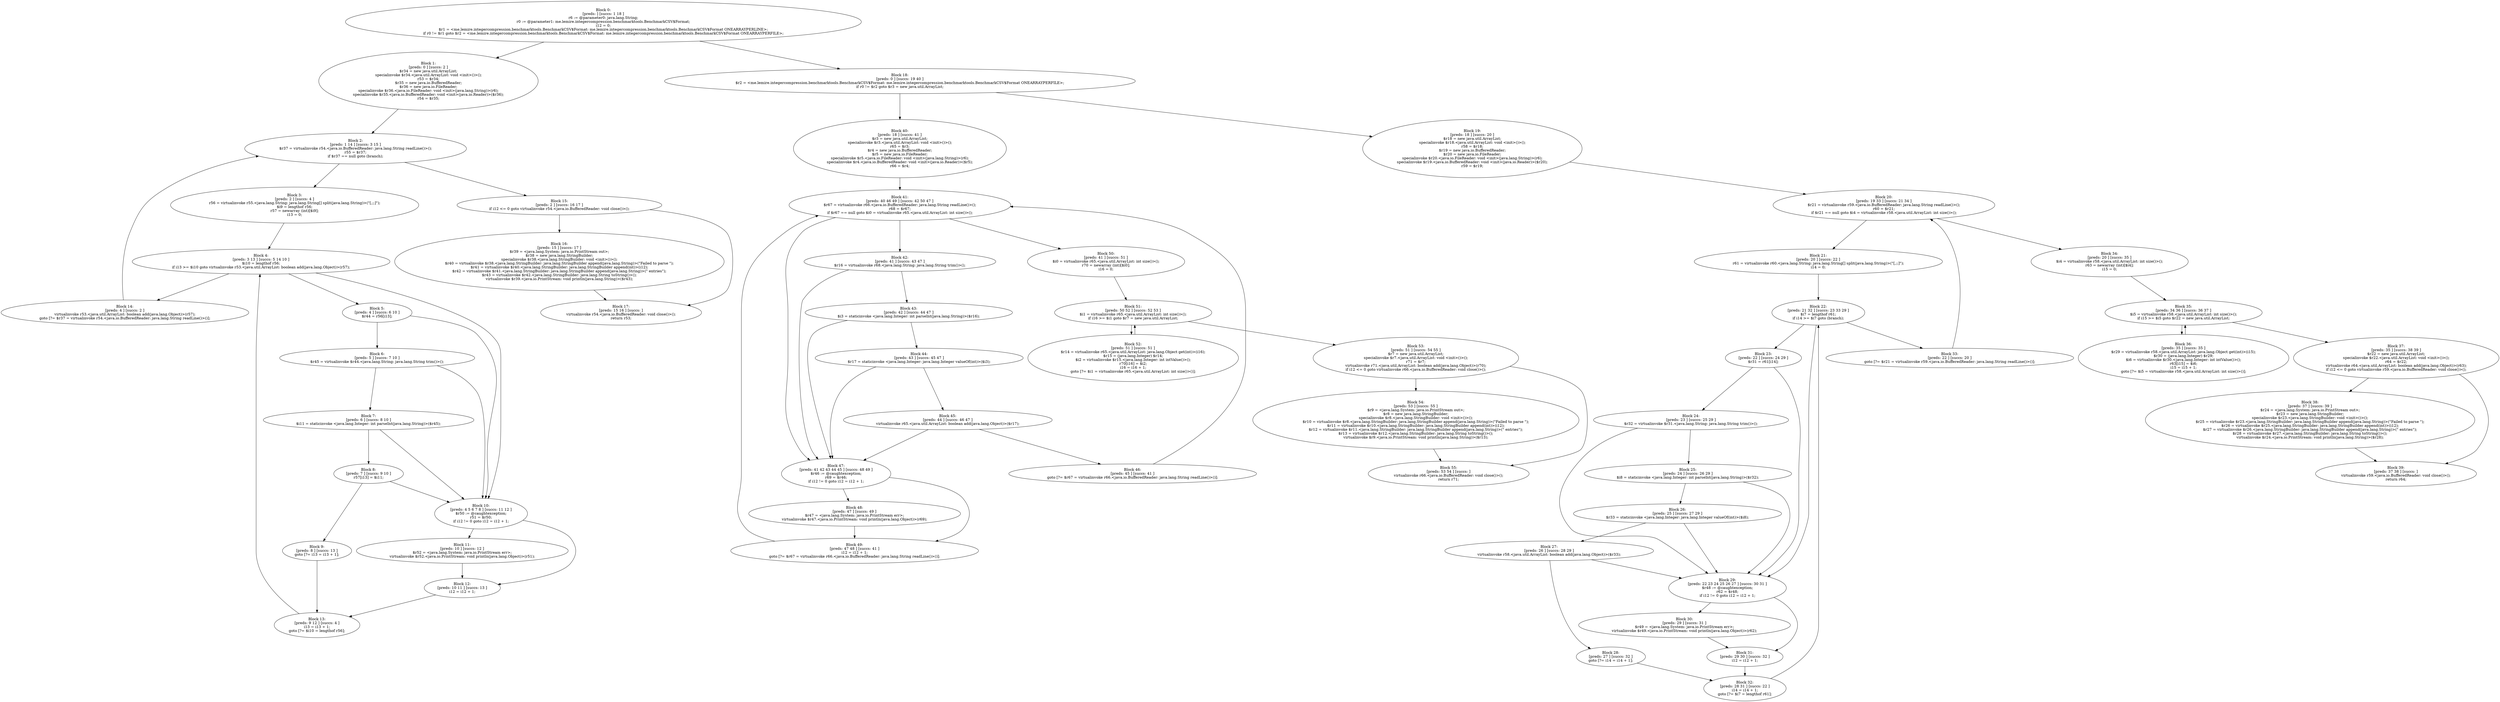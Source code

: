 digraph "unitGraph" {
    "Block 0:
[preds: ] [succs: 1 18 ]
r6 := @parameter0: java.lang.String;
r0 := @parameter1: me.lemire.integercompression.benchmarktools.BenchmarkCSV$Format;
i12 = 0;
$r1 = <me.lemire.integercompression.benchmarktools.BenchmarkCSV$Format: me.lemire.integercompression.benchmarktools.BenchmarkCSV$Format ONEARRAYPERLINE>;
if r0 != $r1 goto $r2 = <me.lemire.integercompression.benchmarktools.BenchmarkCSV$Format: me.lemire.integercompression.benchmarktools.BenchmarkCSV$Format ONEARRAYPERFILE>;
"
    "Block 1:
[preds: 0 ] [succs: 2 ]
$r34 = new java.util.ArrayList;
specialinvoke $r34.<java.util.ArrayList: void <init>()>();
r53 = $r34;
$r35 = new java.io.BufferedReader;
$r36 = new java.io.FileReader;
specialinvoke $r36.<java.io.FileReader: void <init>(java.lang.String)>(r6);
specialinvoke $r35.<java.io.BufferedReader: void <init>(java.io.Reader)>($r36);
r54 = $r35;
"
    "Block 2:
[preds: 1 14 ] [succs: 3 15 ]
$r37 = virtualinvoke r54.<java.io.BufferedReader: java.lang.String readLine()>();
r55 = $r37;
if $r37 == null goto (branch);
"
    "Block 3:
[preds: 2 ] [succs: 4 ]
r56 = virtualinvoke r55.<java.lang.String: java.lang.String[] split(java.lang.String)>(\"[,;;]\");
$i9 = lengthof r56;
r57 = newarray (int)[$i9];
i13 = 0;
"
    "Block 4:
[preds: 3 13 ] [succs: 5 14 10 ]
$i10 = lengthof r56;
if i13 >= $i10 goto virtualinvoke r53.<java.util.ArrayList: boolean add(java.lang.Object)>(r57);
"
    "Block 5:
[preds: 4 ] [succs: 6 10 ]
$r44 = r56[i13];
"
    "Block 6:
[preds: 5 ] [succs: 7 10 ]
$r45 = virtualinvoke $r44.<java.lang.String: java.lang.String trim()>();
"
    "Block 7:
[preds: 6 ] [succs: 8 10 ]
$i11 = staticinvoke <java.lang.Integer: int parseInt(java.lang.String)>($r45);
"
    "Block 8:
[preds: 7 ] [succs: 9 10 ]
r57[i13] = $i11;
"
    "Block 9:
[preds: 8 ] [succs: 13 ]
goto [?= i13 = i13 + 1];
"
    "Block 10:
[preds: 4 5 6 7 8 ] [succs: 11 12 ]
$r50 := @caughtexception;
r51 = $r50;
if i12 != 0 goto i12 = i12 + 1;
"
    "Block 11:
[preds: 10 ] [succs: 12 ]
$r52 = <java.lang.System: java.io.PrintStream err>;
virtualinvoke $r52.<java.io.PrintStream: void println(java.lang.Object)>(r51);
"
    "Block 12:
[preds: 10 11 ] [succs: 13 ]
i12 = i12 + 1;
"
    "Block 13:
[preds: 9 12 ] [succs: 4 ]
i13 = i13 + 1;
goto [?= $i10 = lengthof r56];
"
    "Block 14:
[preds: 4 ] [succs: 2 ]
virtualinvoke r53.<java.util.ArrayList: boolean add(java.lang.Object)>(r57);
goto [?= $r37 = virtualinvoke r54.<java.io.BufferedReader: java.lang.String readLine()>()];
"
    "Block 15:
[preds: 2 ] [succs: 16 17 ]
if i12 <= 0 goto virtualinvoke r54.<java.io.BufferedReader: void close()>();
"
    "Block 16:
[preds: 15 ] [succs: 17 ]
$r39 = <java.lang.System: java.io.PrintStream out>;
$r38 = new java.lang.StringBuilder;
specialinvoke $r38.<java.lang.StringBuilder: void <init>()>();
$r40 = virtualinvoke $r38.<java.lang.StringBuilder: java.lang.StringBuilder append(java.lang.String)>(\"Failed to parse \");
$r41 = virtualinvoke $r40.<java.lang.StringBuilder: java.lang.StringBuilder append(int)>(i12);
$r42 = virtualinvoke $r41.<java.lang.StringBuilder: java.lang.StringBuilder append(java.lang.String)>(\" entries\");
$r43 = virtualinvoke $r42.<java.lang.StringBuilder: java.lang.String toString()>();
virtualinvoke $r39.<java.io.PrintStream: void println(java.lang.String)>($r43);
"
    "Block 17:
[preds: 15 16 ] [succs: ]
virtualinvoke r54.<java.io.BufferedReader: void close()>();
return r53;
"
    "Block 18:
[preds: 0 ] [succs: 19 40 ]
$r2 = <me.lemire.integercompression.benchmarktools.BenchmarkCSV$Format: me.lemire.integercompression.benchmarktools.BenchmarkCSV$Format ONEARRAYPERFILE>;
if r0 != $r2 goto $r3 = new java.util.ArrayList;
"
    "Block 19:
[preds: 18 ] [succs: 20 ]
$r18 = new java.util.ArrayList;
specialinvoke $r18.<java.util.ArrayList: void <init>()>();
r58 = $r18;
$r19 = new java.io.BufferedReader;
$r20 = new java.io.FileReader;
specialinvoke $r20.<java.io.FileReader: void <init>(java.lang.String)>(r6);
specialinvoke $r19.<java.io.BufferedReader: void <init>(java.io.Reader)>($r20);
r59 = $r19;
"
    "Block 20:
[preds: 19 33 ] [succs: 21 34 ]
$r21 = virtualinvoke r59.<java.io.BufferedReader: java.lang.String readLine()>();
r60 = $r21;
if $r21 == null goto $i4 = virtualinvoke r58.<java.util.ArrayList: int size()>();
"
    "Block 21:
[preds: 20 ] [succs: 22 ]
r61 = virtualinvoke r60.<java.lang.String: java.lang.String[] split(java.lang.String)>(\"[,;;]\");
i14 = 0;
"
    "Block 22:
[preds: 21 32 ] [succs: 23 33 29 ]
$i7 = lengthof r61;
if i14 >= $i7 goto (branch);
"
    "Block 23:
[preds: 22 ] [succs: 24 29 ]
$r31 = r61[i14];
"
    "Block 24:
[preds: 23 ] [succs: 25 29 ]
$r32 = virtualinvoke $r31.<java.lang.String: java.lang.String trim()>();
"
    "Block 25:
[preds: 24 ] [succs: 26 29 ]
$i8 = staticinvoke <java.lang.Integer: int parseInt(java.lang.String)>($r32);
"
    "Block 26:
[preds: 25 ] [succs: 27 29 ]
$r33 = staticinvoke <java.lang.Integer: java.lang.Integer valueOf(int)>($i8);
"
    "Block 27:
[preds: 26 ] [succs: 28 29 ]
virtualinvoke r58.<java.util.ArrayList: boolean add(java.lang.Object)>($r33);
"
    "Block 28:
[preds: 27 ] [succs: 32 ]
goto [?= i14 = i14 + 1];
"
    "Block 29:
[preds: 22 23 24 25 26 27 ] [succs: 30 31 ]
$r48 := @caughtexception;
r62 = $r48;
if i12 != 0 goto i12 = i12 + 1;
"
    "Block 30:
[preds: 29 ] [succs: 31 ]
$r49 = <java.lang.System: java.io.PrintStream err>;
virtualinvoke $r49.<java.io.PrintStream: void println(java.lang.Object)>(r62);
"
    "Block 31:
[preds: 29 30 ] [succs: 32 ]
i12 = i12 + 1;
"
    "Block 32:
[preds: 28 31 ] [succs: 22 ]
i14 = i14 + 1;
goto [?= $i7 = lengthof r61];
"
    "Block 33:
[preds: 22 ] [succs: 20 ]
goto [?= $r21 = virtualinvoke r59.<java.io.BufferedReader: java.lang.String readLine()>()];
"
    "Block 34:
[preds: 20 ] [succs: 35 ]
$i4 = virtualinvoke r58.<java.util.ArrayList: int size()>();
r63 = newarray (int)[$i4];
i15 = 0;
"
    "Block 35:
[preds: 34 36 ] [succs: 36 37 ]
$i5 = virtualinvoke r58.<java.util.ArrayList: int size()>();
if i15 >= $i5 goto $r22 = new java.util.ArrayList;
"
    "Block 36:
[preds: 35 ] [succs: 35 ]
$r29 = virtualinvoke r58.<java.util.ArrayList: java.lang.Object get(int)>(i15);
$r30 = (java.lang.Integer) $r29;
$i6 = virtualinvoke $r30.<java.lang.Integer: int intValue()>();
r63[i15] = $i6;
i15 = i15 + 1;
goto [?= $i5 = virtualinvoke r58.<java.util.ArrayList: int size()>()];
"
    "Block 37:
[preds: 35 ] [succs: 38 39 ]
$r22 = new java.util.ArrayList;
specialinvoke $r22.<java.util.ArrayList: void <init>()>();
r64 = $r22;
virtualinvoke r64.<java.util.ArrayList: boolean add(java.lang.Object)>(r63);
if i12 <= 0 goto virtualinvoke r59.<java.io.BufferedReader: void close()>();
"
    "Block 38:
[preds: 37 ] [succs: 39 ]
$r24 = <java.lang.System: java.io.PrintStream out>;
$r23 = new java.lang.StringBuilder;
specialinvoke $r23.<java.lang.StringBuilder: void <init>()>();
$r25 = virtualinvoke $r23.<java.lang.StringBuilder: java.lang.StringBuilder append(java.lang.String)>(\"Failed to parse \");
$r26 = virtualinvoke $r25.<java.lang.StringBuilder: java.lang.StringBuilder append(int)>(i12);
$r27 = virtualinvoke $r26.<java.lang.StringBuilder: java.lang.StringBuilder append(java.lang.String)>(\" entries\");
$r28 = virtualinvoke $r27.<java.lang.StringBuilder: java.lang.String toString()>();
virtualinvoke $r24.<java.io.PrintStream: void println(java.lang.String)>($r28);
"
    "Block 39:
[preds: 37 38 ] [succs: ]
virtualinvoke r59.<java.io.BufferedReader: void close()>();
return r64;
"
    "Block 40:
[preds: 18 ] [succs: 41 ]
$r3 = new java.util.ArrayList;
specialinvoke $r3.<java.util.ArrayList: void <init>()>();
r65 = $r3;
$r4 = new java.io.BufferedReader;
$r5 = new java.io.FileReader;
specialinvoke $r5.<java.io.FileReader: void <init>(java.lang.String)>(r6);
specialinvoke $r4.<java.io.BufferedReader: void <init>(java.io.Reader)>($r5);
r66 = $r4;
"
    "Block 41:
[preds: 40 46 49 ] [succs: 42 50 47 ]
$r67 = virtualinvoke r66.<java.io.BufferedReader: java.lang.String readLine()>();
r68 = $r67;
if $r67 == null goto $i0 = virtualinvoke r65.<java.util.ArrayList: int size()>();
"
    "Block 42:
[preds: 41 ] [succs: 43 47 ]
$r16 = virtualinvoke r68.<java.lang.String: java.lang.String trim()>();
"
    "Block 43:
[preds: 42 ] [succs: 44 47 ]
$i3 = staticinvoke <java.lang.Integer: int parseInt(java.lang.String)>($r16);
"
    "Block 44:
[preds: 43 ] [succs: 45 47 ]
$r17 = staticinvoke <java.lang.Integer: java.lang.Integer valueOf(int)>($i3);
"
    "Block 45:
[preds: 44 ] [succs: 46 47 ]
virtualinvoke r65.<java.util.ArrayList: boolean add(java.lang.Object)>($r17);
"
    "Block 46:
[preds: 45 ] [succs: 41 ]
goto [?= $r67 = virtualinvoke r66.<java.io.BufferedReader: java.lang.String readLine()>()];
"
    "Block 47:
[preds: 41 42 43 44 45 ] [succs: 48 49 ]
$r46 := @caughtexception;
r69 = $r46;
if i12 != 0 goto i12 = i12 + 1;
"
    "Block 48:
[preds: 47 ] [succs: 49 ]
$r47 = <java.lang.System: java.io.PrintStream err>;
virtualinvoke $r47.<java.io.PrintStream: void println(java.lang.Object)>(r69);
"
    "Block 49:
[preds: 47 48 ] [succs: 41 ]
i12 = i12 + 1;
goto [?= $r67 = virtualinvoke r66.<java.io.BufferedReader: java.lang.String readLine()>()];
"
    "Block 50:
[preds: 41 ] [succs: 51 ]
$i0 = virtualinvoke r65.<java.util.ArrayList: int size()>();
r70 = newarray (int)[$i0];
i16 = 0;
"
    "Block 51:
[preds: 50 52 ] [succs: 52 53 ]
$i1 = virtualinvoke r65.<java.util.ArrayList: int size()>();
if i16 >= $i1 goto $r7 = new java.util.ArrayList;
"
    "Block 52:
[preds: 51 ] [succs: 51 ]
$r14 = virtualinvoke r65.<java.util.ArrayList: java.lang.Object get(int)>(i16);
$r15 = (java.lang.Integer) $r14;
$i2 = virtualinvoke $r15.<java.lang.Integer: int intValue()>();
r70[i16] = $i2;
i16 = i16 + 1;
goto [?= $i1 = virtualinvoke r65.<java.util.ArrayList: int size()>()];
"
    "Block 53:
[preds: 51 ] [succs: 54 55 ]
$r7 = new java.util.ArrayList;
specialinvoke $r7.<java.util.ArrayList: void <init>()>();
r71 = $r7;
virtualinvoke r71.<java.util.ArrayList: boolean add(java.lang.Object)>(r70);
if i12 <= 0 goto virtualinvoke r66.<java.io.BufferedReader: void close()>();
"
    "Block 54:
[preds: 53 ] [succs: 55 ]
$r9 = <java.lang.System: java.io.PrintStream out>;
$r8 = new java.lang.StringBuilder;
specialinvoke $r8.<java.lang.StringBuilder: void <init>()>();
$r10 = virtualinvoke $r8.<java.lang.StringBuilder: java.lang.StringBuilder append(java.lang.String)>(\"Failed to parse \");
$r11 = virtualinvoke $r10.<java.lang.StringBuilder: java.lang.StringBuilder append(int)>(i12);
$r12 = virtualinvoke $r11.<java.lang.StringBuilder: java.lang.StringBuilder append(java.lang.String)>(\" entries\");
$r13 = virtualinvoke $r12.<java.lang.StringBuilder: java.lang.String toString()>();
virtualinvoke $r9.<java.io.PrintStream: void println(java.lang.String)>($r13);
"
    "Block 55:
[preds: 53 54 ] [succs: ]
virtualinvoke r66.<java.io.BufferedReader: void close()>();
return r71;
"
    "Block 0:
[preds: ] [succs: 1 18 ]
r6 := @parameter0: java.lang.String;
r0 := @parameter1: me.lemire.integercompression.benchmarktools.BenchmarkCSV$Format;
i12 = 0;
$r1 = <me.lemire.integercompression.benchmarktools.BenchmarkCSV$Format: me.lemire.integercompression.benchmarktools.BenchmarkCSV$Format ONEARRAYPERLINE>;
if r0 != $r1 goto $r2 = <me.lemire.integercompression.benchmarktools.BenchmarkCSV$Format: me.lemire.integercompression.benchmarktools.BenchmarkCSV$Format ONEARRAYPERFILE>;
"->"Block 1:
[preds: 0 ] [succs: 2 ]
$r34 = new java.util.ArrayList;
specialinvoke $r34.<java.util.ArrayList: void <init>()>();
r53 = $r34;
$r35 = new java.io.BufferedReader;
$r36 = new java.io.FileReader;
specialinvoke $r36.<java.io.FileReader: void <init>(java.lang.String)>(r6);
specialinvoke $r35.<java.io.BufferedReader: void <init>(java.io.Reader)>($r36);
r54 = $r35;
";
    "Block 0:
[preds: ] [succs: 1 18 ]
r6 := @parameter0: java.lang.String;
r0 := @parameter1: me.lemire.integercompression.benchmarktools.BenchmarkCSV$Format;
i12 = 0;
$r1 = <me.lemire.integercompression.benchmarktools.BenchmarkCSV$Format: me.lemire.integercompression.benchmarktools.BenchmarkCSV$Format ONEARRAYPERLINE>;
if r0 != $r1 goto $r2 = <me.lemire.integercompression.benchmarktools.BenchmarkCSV$Format: me.lemire.integercompression.benchmarktools.BenchmarkCSV$Format ONEARRAYPERFILE>;
"->"Block 18:
[preds: 0 ] [succs: 19 40 ]
$r2 = <me.lemire.integercompression.benchmarktools.BenchmarkCSV$Format: me.lemire.integercompression.benchmarktools.BenchmarkCSV$Format ONEARRAYPERFILE>;
if r0 != $r2 goto $r3 = new java.util.ArrayList;
";
    "Block 1:
[preds: 0 ] [succs: 2 ]
$r34 = new java.util.ArrayList;
specialinvoke $r34.<java.util.ArrayList: void <init>()>();
r53 = $r34;
$r35 = new java.io.BufferedReader;
$r36 = new java.io.FileReader;
specialinvoke $r36.<java.io.FileReader: void <init>(java.lang.String)>(r6);
specialinvoke $r35.<java.io.BufferedReader: void <init>(java.io.Reader)>($r36);
r54 = $r35;
"->"Block 2:
[preds: 1 14 ] [succs: 3 15 ]
$r37 = virtualinvoke r54.<java.io.BufferedReader: java.lang.String readLine()>();
r55 = $r37;
if $r37 == null goto (branch);
";
    "Block 2:
[preds: 1 14 ] [succs: 3 15 ]
$r37 = virtualinvoke r54.<java.io.BufferedReader: java.lang.String readLine()>();
r55 = $r37;
if $r37 == null goto (branch);
"->"Block 3:
[preds: 2 ] [succs: 4 ]
r56 = virtualinvoke r55.<java.lang.String: java.lang.String[] split(java.lang.String)>(\"[,;;]\");
$i9 = lengthof r56;
r57 = newarray (int)[$i9];
i13 = 0;
";
    "Block 2:
[preds: 1 14 ] [succs: 3 15 ]
$r37 = virtualinvoke r54.<java.io.BufferedReader: java.lang.String readLine()>();
r55 = $r37;
if $r37 == null goto (branch);
"->"Block 15:
[preds: 2 ] [succs: 16 17 ]
if i12 <= 0 goto virtualinvoke r54.<java.io.BufferedReader: void close()>();
";
    "Block 3:
[preds: 2 ] [succs: 4 ]
r56 = virtualinvoke r55.<java.lang.String: java.lang.String[] split(java.lang.String)>(\"[,;;]\");
$i9 = lengthof r56;
r57 = newarray (int)[$i9];
i13 = 0;
"->"Block 4:
[preds: 3 13 ] [succs: 5 14 10 ]
$i10 = lengthof r56;
if i13 >= $i10 goto virtualinvoke r53.<java.util.ArrayList: boolean add(java.lang.Object)>(r57);
";
    "Block 4:
[preds: 3 13 ] [succs: 5 14 10 ]
$i10 = lengthof r56;
if i13 >= $i10 goto virtualinvoke r53.<java.util.ArrayList: boolean add(java.lang.Object)>(r57);
"->"Block 5:
[preds: 4 ] [succs: 6 10 ]
$r44 = r56[i13];
";
    "Block 4:
[preds: 3 13 ] [succs: 5 14 10 ]
$i10 = lengthof r56;
if i13 >= $i10 goto virtualinvoke r53.<java.util.ArrayList: boolean add(java.lang.Object)>(r57);
"->"Block 14:
[preds: 4 ] [succs: 2 ]
virtualinvoke r53.<java.util.ArrayList: boolean add(java.lang.Object)>(r57);
goto [?= $r37 = virtualinvoke r54.<java.io.BufferedReader: java.lang.String readLine()>()];
";
    "Block 4:
[preds: 3 13 ] [succs: 5 14 10 ]
$i10 = lengthof r56;
if i13 >= $i10 goto virtualinvoke r53.<java.util.ArrayList: boolean add(java.lang.Object)>(r57);
"->"Block 10:
[preds: 4 5 6 7 8 ] [succs: 11 12 ]
$r50 := @caughtexception;
r51 = $r50;
if i12 != 0 goto i12 = i12 + 1;
";
    "Block 5:
[preds: 4 ] [succs: 6 10 ]
$r44 = r56[i13];
"->"Block 6:
[preds: 5 ] [succs: 7 10 ]
$r45 = virtualinvoke $r44.<java.lang.String: java.lang.String trim()>();
";
    "Block 5:
[preds: 4 ] [succs: 6 10 ]
$r44 = r56[i13];
"->"Block 10:
[preds: 4 5 6 7 8 ] [succs: 11 12 ]
$r50 := @caughtexception;
r51 = $r50;
if i12 != 0 goto i12 = i12 + 1;
";
    "Block 6:
[preds: 5 ] [succs: 7 10 ]
$r45 = virtualinvoke $r44.<java.lang.String: java.lang.String trim()>();
"->"Block 7:
[preds: 6 ] [succs: 8 10 ]
$i11 = staticinvoke <java.lang.Integer: int parseInt(java.lang.String)>($r45);
";
    "Block 6:
[preds: 5 ] [succs: 7 10 ]
$r45 = virtualinvoke $r44.<java.lang.String: java.lang.String trim()>();
"->"Block 10:
[preds: 4 5 6 7 8 ] [succs: 11 12 ]
$r50 := @caughtexception;
r51 = $r50;
if i12 != 0 goto i12 = i12 + 1;
";
    "Block 7:
[preds: 6 ] [succs: 8 10 ]
$i11 = staticinvoke <java.lang.Integer: int parseInt(java.lang.String)>($r45);
"->"Block 8:
[preds: 7 ] [succs: 9 10 ]
r57[i13] = $i11;
";
    "Block 7:
[preds: 6 ] [succs: 8 10 ]
$i11 = staticinvoke <java.lang.Integer: int parseInt(java.lang.String)>($r45);
"->"Block 10:
[preds: 4 5 6 7 8 ] [succs: 11 12 ]
$r50 := @caughtexception;
r51 = $r50;
if i12 != 0 goto i12 = i12 + 1;
";
    "Block 8:
[preds: 7 ] [succs: 9 10 ]
r57[i13] = $i11;
"->"Block 9:
[preds: 8 ] [succs: 13 ]
goto [?= i13 = i13 + 1];
";
    "Block 8:
[preds: 7 ] [succs: 9 10 ]
r57[i13] = $i11;
"->"Block 10:
[preds: 4 5 6 7 8 ] [succs: 11 12 ]
$r50 := @caughtexception;
r51 = $r50;
if i12 != 0 goto i12 = i12 + 1;
";
    "Block 9:
[preds: 8 ] [succs: 13 ]
goto [?= i13 = i13 + 1];
"->"Block 13:
[preds: 9 12 ] [succs: 4 ]
i13 = i13 + 1;
goto [?= $i10 = lengthof r56];
";
    "Block 10:
[preds: 4 5 6 7 8 ] [succs: 11 12 ]
$r50 := @caughtexception;
r51 = $r50;
if i12 != 0 goto i12 = i12 + 1;
"->"Block 11:
[preds: 10 ] [succs: 12 ]
$r52 = <java.lang.System: java.io.PrintStream err>;
virtualinvoke $r52.<java.io.PrintStream: void println(java.lang.Object)>(r51);
";
    "Block 10:
[preds: 4 5 6 7 8 ] [succs: 11 12 ]
$r50 := @caughtexception;
r51 = $r50;
if i12 != 0 goto i12 = i12 + 1;
"->"Block 12:
[preds: 10 11 ] [succs: 13 ]
i12 = i12 + 1;
";
    "Block 11:
[preds: 10 ] [succs: 12 ]
$r52 = <java.lang.System: java.io.PrintStream err>;
virtualinvoke $r52.<java.io.PrintStream: void println(java.lang.Object)>(r51);
"->"Block 12:
[preds: 10 11 ] [succs: 13 ]
i12 = i12 + 1;
";
    "Block 12:
[preds: 10 11 ] [succs: 13 ]
i12 = i12 + 1;
"->"Block 13:
[preds: 9 12 ] [succs: 4 ]
i13 = i13 + 1;
goto [?= $i10 = lengthof r56];
";
    "Block 13:
[preds: 9 12 ] [succs: 4 ]
i13 = i13 + 1;
goto [?= $i10 = lengthof r56];
"->"Block 4:
[preds: 3 13 ] [succs: 5 14 10 ]
$i10 = lengthof r56;
if i13 >= $i10 goto virtualinvoke r53.<java.util.ArrayList: boolean add(java.lang.Object)>(r57);
";
    "Block 14:
[preds: 4 ] [succs: 2 ]
virtualinvoke r53.<java.util.ArrayList: boolean add(java.lang.Object)>(r57);
goto [?= $r37 = virtualinvoke r54.<java.io.BufferedReader: java.lang.String readLine()>()];
"->"Block 2:
[preds: 1 14 ] [succs: 3 15 ]
$r37 = virtualinvoke r54.<java.io.BufferedReader: java.lang.String readLine()>();
r55 = $r37;
if $r37 == null goto (branch);
";
    "Block 15:
[preds: 2 ] [succs: 16 17 ]
if i12 <= 0 goto virtualinvoke r54.<java.io.BufferedReader: void close()>();
"->"Block 16:
[preds: 15 ] [succs: 17 ]
$r39 = <java.lang.System: java.io.PrintStream out>;
$r38 = new java.lang.StringBuilder;
specialinvoke $r38.<java.lang.StringBuilder: void <init>()>();
$r40 = virtualinvoke $r38.<java.lang.StringBuilder: java.lang.StringBuilder append(java.lang.String)>(\"Failed to parse \");
$r41 = virtualinvoke $r40.<java.lang.StringBuilder: java.lang.StringBuilder append(int)>(i12);
$r42 = virtualinvoke $r41.<java.lang.StringBuilder: java.lang.StringBuilder append(java.lang.String)>(\" entries\");
$r43 = virtualinvoke $r42.<java.lang.StringBuilder: java.lang.String toString()>();
virtualinvoke $r39.<java.io.PrintStream: void println(java.lang.String)>($r43);
";
    "Block 15:
[preds: 2 ] [succs: 16 17 ]
if i12 <= 0 goto virtualinvoke r54.<java.io.BufferedReader: void close()>();
"->"Block 17:
[preds: 15 16 ] [succs: ]
virtualinvoke r54.<java.io.BufferedReader: void close()>();
return r53;
";
    "Block 16:
[preds: 15 ] [succs: 17 ]
$r39 = <java.lang.System: java.io.PrintStream out>;
$r38 = new java.lang.StringBuilder;
specialinvoke $r38.<java.lang.StringBuilder: void <init>()>();
$r40 = virtualinvoke $r38.<java.lang.StringBuilder: java.lang.StringBuilder append(java.lang.String)>(\"Failed to parse \");
$r41 = virtualinvoke $r40.<java.lang.StringBuilder: java.lang.StringBuilder append(int)>(i12);
$r42 = virtualinvoke $r41.<java.lang.StringBuilder: java.lang.StringBuilder append(java.lang.String)>(\" entries\");
$r43 = virtualinvoke $r42.<java.lang.StringBuilder: java.lang.String toString()>();
virtualinvoke $r39.<java.io.PrintStream: void println(java.lang.String)>($r43);
"->"Block 17:
[preds: 15 16 ] [succs: ]
virtualinvoke r54.<java.io.BufferedReader: void close()>();
return r53;
";
    "Block 18:
[preds: 0 ] [succs: 19 40 ]
$r2 = <me.lemire.integercompression.benchmarktools.BenchmarkCSV$Format: me.lemire.integercompression.benchmarktools.BenchmarkCSV$Format ONEARRAYPERFILE>;
if r0 != $r2 goto $r3 = new java.util.ArrayList;
"->"Block 19:
[preds: 18 ] [succs: 20 ]
$r18 = new java.util.ArrayList;
specialinvoke $r18.<java.util.ArrayList: void <init>()>();
r58 = $r18;
$r19 = new java.io.BufferedReader;
$r20 = new java.io.FileReader;
specialinvoke $r20.<java.io.FileReader: void <init>(java.lang.String)>(r6);
specialinvoke $r19.<java.io.BufferedReader: void <init>(java.io.Reader)>($r20);
r59 = $r19;
";
    "Block 18:
[preds: 0 ] [succs: 19 40 ]
$r2 = <me.lemire.integercompression.benchmarktools.BenchmarkCSV$Format: me.lemire.integercompression.benchmarktools.BenchmarkCSV$Format ONEARRAYPERFILE>;
if r0 != $r2 goto $r3 = new java.util.ArrayList;
"->"Block 40:
[preds: 18 ] [succs: 41 ]
$r3 = new java.util.ArrayList;
specialinvoke $r3.<java.util.ArrayList: void <init>()>();
r65 = $r3;
$r4 = new java.io.BufferedReader;
$r5 = new java.io.FileReader;
specialinvoke $r5.<java.io.FileReader: void <init>(java.lang.String)>(r6);
specialinvoke $r4.<java.io.BufferedReader: void <init>(java.io.Reader)>($r5);
r66 = $r4;
";
    "Block 19:
[preds: 18 ] [succs: 20 ]
$r18 = new java.util.ArrayList;
specialinvoke $r18.<java.util.ArrayList: void <init>()>();
r58 = $r18;
$r19 = new java.io.BufferedReader;
$r20 = new java.io.FileReader;
specialinvoke $r20.<java.io.FileReader: void <init>(java.lang.String)>(r6);
specialinvoke $r19.<java.io.BufferedReader: void <init>(java.io.Reader)>($r20);
r59 = $r19;
"->"Block 20:
[preds: 19 33 ] [succs: 21 34 ]
$r21 = virtualinvoke r59.<java.io.BufferedReader: java.lang.String readLine()>();
r60 = $r21;
if $r21 == null goto $i4 = virtualinvoke r58.<java.util.ArrayList: int size()>();
";
    "Block 20:
[preds: 19 33 ] [succs: 21 34 ]
$r21 = virtualinvoke r59.<java.io.BufferedReader: java.lang.String readLine()>();
r60 = $r21;
if $r21 == null goto $i4 = virtualinvoke r58.<java.util.ArrayList: int size()>();
"->"Block 21:
[preds: 20 ] [succs: 22 ]
r61 = virtualinvoke r60.<java.lang.String: java.lang.String[] split(java.lang.String)>(\"[,;;]\");
i14 = 0;
";
    "Block 20:
[preds: 19 33 ] [succs: 21 34 ]
$r21 = virtualinvoke r59.<java.io.BufferedReader: java.lang.String readLine()>();
r60 = $r21;
if $r21 == null goto $i4 = virtualinvoke r58.<java.util.ArrayList: int size()>();
"->"Block 34:
[preds: 20 ] [succs: 35 ]
$i4 = virtualinvoke r58.<java.util.ArrayList: int size()>();
r63 = newarray (int)[$i4];
i15 = 0;
";
    "Block 21:
[preds: 20 ] [succs: 22 ]
r61 = virtualinvoke r60.<java.lang.String: java.lang.String[] split(java.lang.String)>(\"[,;;]\");
i14 = 0;
"->"Block 22:
[preds: 21 32 ] [succs: 23 33 29 ]
$i7 = lengthof r61;
if i14 >= $i7 goto (branch);
";
    "Block 22:
[preds: 21 32 ] [succs: 23 33 29 ]
$i7 = lengthof r61;
if i14 >= $i7 goto (branch);
"->"Block 23:
[preds: 22 ] [succs: 24 29 ]
$r31 = r61[i14];
";
    "Block 22:
[preds: 21 32 ] [succs: 23 33 29 ]
$i7 = lengthof r61;
if i14 >= $i7 goto (branch);
"->"Block 33:
[preds: 22 ] [succs: 20 ]
goto [?= $r21 = virtualinvoke r59.<java.io.BufferedReader: java.lang.String readLine()>()];
";
    "Block 22:
[preds: 21 32 ] [succs: 23 33 29 ]
$i7 = lengthof r61;
if i14 >= $i7 goto (branch);
"->"Block 29:
[preds: 22 23 24 25 26 27 ] [succs: 30 31 ]
$r48 := @caughtexception;
r62 = $r48;
if i12 != 0 goto i12 = i12 + 1;
";
    "Block 23:
[preds: 22 ] [succs: 24 29 ]
$r31 = r61[i14];
"->"Block 24:
[preds: 23 ] [succs: 25 29 ]
$r32 = virtualinvoke $r31.<java.lang.String: java.lang.String trim()>();
";
    "Block 23:
[preds: 22 ] [succs: 24 29 ]
$r31 = r61[i14];
"->"Block 29:
[preds: 22 23 24 25 26 27 ] [succs: 30 31 ]
$r48 := @caughtexception;
r62 = $r48;
if i12 != 0 goto i12 = i12 + 1;
";
    "Block 24:
[preds: 23 ] [succs: 25 29 ]
$r32 = virtualinvoke $r31.<java.lang.String: java.lang.String trim()>();
"->"Block 25:
[preds: 24 ] [succs: 26 29 ]
$i8 = staticinvoke <java.lang.Integer: int parseInt(java.lang.String)>($r32);
";
    "Block 24:
[preds: 23 ] [succs: 25 29 ]
$r32 = virtualinvoke $r31.<java.lang.String: java.lang.String trim()>();
"->"Block 29:
[preds: 22 23 24 25 26 27 ] [succs: 30 31 ]
$r48 := @caughtexception;
r62 = $r48;
if i12 != 0 goto i12 = i12 + 1;
";
    "Block 25:
[preds: 24 ] [succs: 26 29 ]
$i8 = staticinvoke <java.lang.Integer: int parseInt(java.lang.String)>($r32);
"->"Block 26:
[preds: 25 ] [succs: 27 29 ]
$r33 = staticinvoke <java.lang.Integer: java.lang.Integer valueOf(int)>($i8);
";
    "Block 25:
[preds: 24 ] [succs: 26 29 ]
$i8 = staticinvoke <java.lang.Integer: int parseInt(java.lang.String)>($r32);
"->"Block 29:
[preds: 22 23 24 25 26 27 ] [succs: 30 31 ]
$r48 := @caughtexception;
r62 = $r48;
if i12 != 0 goto i12 = i12 + 1;
";
    "Block 26:
[preds: 25 ] [succs: 27 29 ]
$r33 = staticinvoke <java.lang.Integer: java.lang.Integer valueOf(int)>($i8);
"->"Block 27:
[preds: 26 ] [succs: 28 29 ]
virtualinvoke r58.<java.util.ArrayList: boolean add(java.lang.Object)>($r33);
";
    "Block 26:
[preds: 25 ] [succs: 27 29 ]
$r33 = staticinvoke <java.lang.Integer: java.lang.Integer valueOf(int)>($i8);
"->"Block 29:
[preds: 22 23 24 25 26 27 ] [succs: 30 31 ]
$r48 := @caughtexception;
r62 = $r48;
if i12 != 0 goto i12 = i12 + 1;
";
    "Block 27:
[preds: 26 ] [succs: 28 29 ]
virtualinvoke r58.<java.util.ArrayList: boolean add(java.lang.Object)>($r33);
"->"Block 28:
[preds: 27 ] [succs: 32 ]
goto [?= i14 = i14 + 1];
";
    "Block 27:
[preds: 26 ] [succs: 28 29 ]
virtualinvoke r58.<java.util.ArrayList: boolean add(java.lang.Object)>($r33);
"->"Block 29:
[preds: 22 23 24 25 26 27 ] [succs: 30 31 ]
$r48 := @caughtexception;
r62 = $r48;
if i12 != 0 goto i12 = i12 + 1;
";
    "Block 28:
[preds: 27 ] [succs: 32 ]
goto [?= i14 = i14 + 1];
"->"Block 32:
[preds: 28 31 ] [succs: 22 ]
i14 = i14 + 1;
goto [?= $i7 = lengthof r61];
";
    "Block 29:
[preds: 22 23 24 25 26 27 ] [succs: 30 31 ]
$r48 := @caughtexception;
r62 = $r48;
if i12 != 0 goto i12 = i12 + 1;
"->"Block 30:
[preds: 29 ] [succs: 31 ]
$r49 = <java.lang.System: java.io.PrintStream err>;
virtualinvoke $r49.<java.io.PrintStream: void println(java.lang.Object)>(r62);
";
    "Block 29:
[preds: 22 23 24 25 26 27 ] [succs: 30 31 ]
$r48 := @caughtexception;
r62 = $r48;
if i12 != 0 goto i12 = i12 + 1;
"->"Block 31:
[preds: 29 30 ] [succs: 32 ]
i12 = i12 + 1;
";
    "Block 30:
[preds: 29 ] [succs: 31 ]
$r49 = <java.lang.System: java.io.PrintStream err>;
virtualinvoke $r49.<java.io.PrintStream: void println(java.lang.Object)>(r62);
"->"Block 31:
[preds: 29 30 ] [succs: 32 ]
i12 = i12 + 1;
";
    "Block 31:
[preds: 29 30 ] [succs: 32 ]
i12 = i12 + 1;
"->"Block 32:
[preds: 28 31 ] [succs: 22 ]
i14 = i14 + 1;
goto [?= $i7 = lengthof r61];
";
    "Block 32:
[preds: 28 31 ] [succs: 22 ]
i14 = i14 + 1;
goto [?= $i7 = lengthof r61];
"->"Block 22:
[preds: 21 32 ] [succs: 23 33 29 ]
$i7 = lengthof r61;
if i14 >= $i7 goto (branch);
";
    "Block 33:
[preds: 22 ] [succs: 20 ]
goto [?= $r21 = virtualinvoke r59.<java.io.BufferedReader: java.lang.String readLine()>()];
"->"Block 20:
[preds: 19 33 ] [succs: 21 34 ]
$r21 = virtualinvoke r59.<java.io.BufferedReader: java.lang.String readLine()>();
r60 = $r21;
if $r21 == null goto $i4 = virtualinvoke r58.<java.util.ArrayList: int size()>();
";
    "Block 34:
[preds: 20 ] [succs: 35 ]
$i4 = virtualinvoke r58.<java.util.ArrayList: int size()>();
r63 = newarray (int)[$i4];
i15 = 0;
"->"Block 35:
[preds: 34 36 ] [succs: 36 37 ]
$i5 = virtualinvoke r58.<java.util.ArrayList: int size()>();
if i15 >= $i5 goto $r22 = new java.util.ArrayList;
";
    "Block 35:
[preds: 34 36 ] [succs: 36 37 ]
$i5 = virtualinvoke r58.<java.util.ArrayList: int size()>();
if i15 >= $i5 goto $r22 = new java.util.ArrayList;
"->"Block 36:
[preds: 35 ] [succs: 35 ]
$r29 = virtualinvoke r58.<java.util.ArrayList: java.lang.Object get(int)>(i15);
$r30 = (java.lang.Integer) $r29;
$i6 = virtualinvoke $r30.<java.lang.Integer: int intValue()>();
r63[i15] = $i6;
i15 = i15 + 1;
goto [?= $i5 = virtualinvoke r58.<java.util.ArrayList: int size()>()];
";
    "Block 35:
[preds: 34 36 ] [succs: 36 37 ]
$i5 = virtualinvoke r58.<java.util.ArrayList: int size()>();
if i15 >= $i5 goto $r22 = new java.util.ArrayList;
"->"Block 37:
[preds: 35 ] [succs: 38 39 ]
$r22 = new java.util.ArrayList;
specialinvoke $r22.<java.util.ArrayList: void <init>()>();
r64 = $r22;
virtualinvoke r64.<java.util.ArrayList: boolean add(java.lang.Object)>(r63);
if i12 <= 0 goto virtualinvoke r59.<java.io.BufferedReader: void close()>();
";
    "Block 36:
[preds: 35 ] [succs: 35 ]
$r29 = virtualinvoke r58.<java.util.ArrayList: java.lang.Object get(int)>(i15);
$r30 = (java.lang.Integer) $r29;
$i6 = virtualinvoke $r30.<java.lang.Integer: int intValue()>();
r63[i15] = $i6;
i15 = i15 + 1;
goto [?= $i5 = virtualinvoke r58.<java.util.ArrayList: int size()>()];
"->"Block 35:
[preds: 34 36 ] [succs: 36 37 ]
$i5 = virtualinvoke r58.<java.util.ArrayList: int size()>();
if i15 >= $i5 goto $r22 = new java.util.ArrayList;
";
    "Block 37:
[preds: 35 ] [succs: 38 39 ]
$r22 = new java.util.ArrayList;
specialinvoke $r22.<java.util.ArrayList: void <init>()>();
r64 = $r22;
virtualinvoke r64.<java.util.ArrayList: boolean add(java.lang.Object)>(r63);
if i12 <= 0 goto virtualinvoke r59.<java.io.BufferedReader: void close()>();
"->"Block 38:
[preds: 37 ] [succs: 39 ]
$r24 = <java.lang.System: java.io.PrintStream out>;
$r23 = new java.lang.StringBuilder;
specialinvoke $r23.<java.lang.StringBuilder: void <init>()>();
$r25 = virtualinvoke $r23.<java.lang.StringBuilder: java.lang.StringBuilder append(java.lang.String)>(\"Failed to parse \");
$r26 = virtualinvoke $r25.<java.lang.StringBuilder: java.lang.StringBuilder append(int)>(i12);
$r27 = virtualinvoke $r26.<java.lang.StringBuilder: java.lang.StringBuilder append(java.lang.String)>(\" entries\");
$r28 = virtualinvoke $r27.<java.lang.StringBuilder: java.lang.String toString()>();
virtualinvoke $r24.<java.io.PrintStream: void println(java.lang.String)>($r28);
";
    "Block 37:
[preds: 35 ] [succs: 38 39 ]
$r22 = new java.util.ArrayList;
specialinvoke $r22.<java.util.ArrayList: void <init>()>();
r64 = $r22;
virtualinvoke r64.<java.util.ArrayList: boolean add(java.lang.Object)>(r63);
if i12 <= 0 goto virtualinvoke r59.<java.io.BufferedReader: void close()>();
"->"Block 39:
[preds: 37 38 ] [succs: ]
virtualinvoke r59.<java.io.BufferedReader: void close()>();
return r64;
";
    "Block 38:
[preds: 37 ] [succs: 39 ]
$r24 = <java.lang.System: java.io.PrintStream out>;
$r23 = new java.lang.StringBuilder;
specialinvoke $r23.<java.lang.StringBuilder: void <init>()>();
$r25 = virtualinvoke $r23.<java.lang.StringBuilder: java.lang.StringBuilder append(java.lang.String)>(\"Failed to parse \");
$r26 = virtualinvoke $r25.<java.lang.StringBuilder: java.lang.StringBuilder append(int)>(i12);
$r27 = virtualinvoke $r26.<java.lang.StringBuilder: java.lang.StringBuilder append(java.lang.String)>(\" entries\");
$r28 = virtualinvoke $r27.<java.lang.StringBuilder: java.lang.String toString()>();
virtualinvoke $r24.<java.io.PrintStream: void println(java.lang.String)>($r28);
"->"Block 39:
[preds: 37 38 ] [succs: ]
virtualinvoke r59.<java.io.BufferedReader: void close()>();
return r64;
";
    "Block 40:
[preds: 18 ] [succs: 41 ]
$r3 = new java.util.ArrayList;
specialinvoke $r3.<java.util.ArrayList: void <init>()>();
r65 = $r3;
$r4 = new java.io.BufferedReader;
$r5 = new java.io.FileReader;
specialinvoke $r5.<java.io.FileReader: void <init>(java.lang.String)>(r6);
specialinvoke $r4.<java.io.BufferedReader: void <init>(java.io.Reader)>($r5);
r66 = $r4;
"->"Block 41:
[preds: 40 46 49 ] [succs: 42 50 47 ]
$r67 = virtualinvoke r66.<java.io.BufferedReader: java.lang.String readLine()>();
r68 = $r67;
if $r67 == null goto $i0 = virtualinvoke r65.<java.util.ArrayList: int size()>();
";
    "Block 41:
[preds: 40 46 49 ] [succs: 42 50 47 ]
$r67 = virtualinvoke r66.<java.io.BufferedReader: java.lang.String readLine()>();
r68 = $r67;
if $r67 == null goto $i0 = virtualinvoke r65.<java.util.ArrayList: int size()>();
"->"Block 42:
[preds: 41 ] [succs: 43 47 ]
$r16 = virtualinvoke r68.<java.lang.String: java.lang.String trim()>();
";
    "Block 41:
[preds: 40 46 49 ] [succs: 42 50 47 ]
$r67 = virtualinvoke r66.<java.io.BufferedReader: java.lang.String readLine()>();
r68 = $r67;
if $r67 == null goto $i0 = virtualinvoke r65.<java.util.ArrayList: int size()>();
"->"Block 50:
[preds: 41 ] [succs: 51 ]
$i0 = virtualinvoke r65.<java.util.ArrayList: int size()>();
r70 = newarray (int)[$i0];
i16 = 0;
";
    "Block 41:
[preds: 40 46 49 ] [succs: 42 50 47 ]
$r67 = virtualinvoke r66.<java.io.BufferedReader: java.lang.String readLine()>();
r68 = $r67;
if $r67 == null goto $i0 = virtualinvoke r65.<java.util.ArrayList: int size()>();
"->"Block 47:
[preds: 41 42 43 44 45 ] [succs: 48 49 ]
$r46 := @caughtexception;
r69 = $r46;
if i12 != 0 goto i12 = i12 + 1;
";
    "Block 42:
[preds: 41 ] [succs: 43 47 ]
$r16 = virtualinvoke r68.<java.lang.String: java.lang.String trim()>();
"->"Block 43:
[preds: 42 ] [succs: 44 47 ]
$i3 = staticinvoke <java.lang.Integer: int parseInt(java.lang.String)>($r16);
";
    "Block 42:
[preds: 41 ] [succs: 43 47 ]
$r16 = virtualinvoke r68.<java.lang.String: java.lang.String trim()>();
"->"Block 47:
[preds: 41 42 43 44 45 ] [succs: 48 49 ]
$r46 := @caughtexception;
r69 = $r46;
if i12 != 0 goto i12 = i12 + 1;
";
    "Block 43:
[preds: 42 ] [succs: 44 47 ]
$i3 = staticinvoke <java.lang.Integer: int parseInt(java.lang.String)>($r16);
"->"Block 44:
[preds: 43 ] [succs: 45 47 ]
$r17 = staticinvoke <java.lang.Integer: java.lang.Integer valueOf(int)>($i3);
";
    "Block 43:
[preds: 42 ] [succs: 44 47 ]
$i3 = staticinvoke <java.lang.Integer: int parseInt(java.lang.String)>($r16);
"->"Block 47:
[preds: 41 42 43 44 45 ] [succs: 48 49 ]
$r46 := @caughtexception;
r69 = $r46;
if i12 != 0 goto i12 = i12 + 1;
";
    "Block 44:
[preds: 43 ] [succs: 45 47 ]
$r17 = staticinvoke <java.lang.Integer: java.lang.Integer valueOf(int)>($i3);
"->"Block 45:
[preds: 44 ] [succs: 46 47 ]
virtualinvoke r65.<java.util.ArrayList: boolean add(java.lang.Object)>($r17);
";
    "Block 44:
[preds: 43 ] [succs: 45 47 ]
$r17 = staticinvoke <java.lang.Integer: java.lang.Integer valueOf(int)>($i3);
"->"Block 47:
[preds: 41 42 43 44 45 ] [succs: 48 49 ]
$r46 := @caughtexception;
r69 = $r46;
if i12 != 0 goto i12 = i12 + 1;
";
    "Block 45:
[preds: 44 ] [succs: 46 47 ]
virtualinvoke r65.<java.util.ArrayList: boolean add(java.lang.Object)>($r17);
"->"Block 46:
[preds: 45 ] [succs: 41 ]
goto [?= $r67 = virtualinvoke r66.<java.io.BufferedReader: java.lang.String readLine()>()];
";
    "Block 45:
[preds: 44 ] [succs: 46 47 ]
virtualinvoke r65.<java.util.ArrayList: boolean add(java.lang.Object)>($r17);
"->"Block 47:
[preds: 41 42 43 44 45 ] [succs: 48 49 ]
$r46 := @caughtexception;
r69 = $r46;
if i12 != 0 goto i12 = i12 + 1;
";
    "Block 46:
[preds: 45 ] [succs: 41 ]
goto [?= $r67 = virtualinvoke r66.<java.io.BufferedReader: java.lang.String readLine()>()];
"->"Block 41:
[preds: 40 46 49 ] [succs: 42 50 47 ]
$r67 = virtualinvoke r66.<java.io.BufferedReader: java.lang.String readLine()>();
r68 = $r67;
if $r67 == null goto $i0 = virtualinvoke r65.<java.util.ArrayList: int size()>();
";
    "Block 47:
[preds: 41 42 43 44 45 ] [succs: 48 49 ]
$r46 := @caughtexception;
r69 = $r46;
if i12 != 0 goto i12 = i12 + 1;
"->"Block 48:
[preds: 47 ] [succs: 49 ]
$r47 = <java.lang.System: java.io.PrintStream err>;
virtualinvoke $r47.<java.io.PrintStream: void println(java.lang.Object)>(r69);
";
    "Block 47:
[preds: 41 42 43 44 45 ] [succs: 48 49 ]
$r46 := @caughtexception;
r69 = $r46;
if i12 != 0 goto i12 = i12 + 1;
"->"Block 49:
[preds: 47 48 ] [succs: 41 ]
i12 = i12 + 1;
goto [?= $r67 = virtualinvoke r66.<java.io.BufferedReader: java.lang.String readLine()>()];
";
    "Block 48:
[preds: 47 ] [succs: 49 ]
$r47 = <java.lang.System: java.io.PrintStream err>;
virtualinvoke $r47.<java.io.PrintStream: void println(java.lang.Object)>(r69);
"->"Block 49:
[preds: 47 48 ] [succs: 41 ]
i12 = i12 + 1;
goto [?= $r67 = virtualinvoke r66.<java.io.BufferedReader: java.lang.String readLine()>()];
";
    "Block 49:
[preds: 47 48 ] [succs: 41 ]
i12 = i12 + 1;
goto [?= $r67 = virtualinvoke r66.<java.io.BufferedReader: java.lang.String readLine()>()];
"->"Block 41:
[preds: 40 46 49 ] [succs: 42 50 47 ]
$r67 = virtualinvoke r66.<java.io.BufferedReader: java.lang.String readLine()>();
r68 = $r67;
if $r67 == null goto $i0 = virtualinvoke r65.<java.util.ArrayList: int size()>();
";
    "Block 50:
[preds: 41 ] [succs: 51 ]
$i0 = virtualinvoke r65.<java.util.ArrayList: int size()>();
r70 = newarray (int)[$i0];
i16 = 0;
"->"Block 51:
[preds: 50 52 ] [succs: 52 53 ]
$i1 = virtualinvoke r65.<java.util.ArrayList: int size()>();
if i16 >= $i1 goto $r7 = new java.util.ArrayList;
";
    "Block 51:
[preds: 50 52 ] [succs: 52 53 ]
$i1 = virtualinvoke r65.<java.util.ArrayList: int size()>();
if i16 >= $i1 goto $r7 = new java.util.ArrayList;
"->"Block 52:
[preds: 51 ] [succs: 51 ]
$r14 = virtualinvoke r65.<java.util.ArrayList: java.lang.Object get(int)>(i16);
$r15 = (java.lang.Integer) $r14;
$i2 = virtualinvoke $r15.<java.lang.Integer: int intValue()>();
r70[i16] = $i2;
i16 = i16 + 1;
goto [?= $i1 = virtualinvoke r65.<java.util.ArrayList: int size()>()];
";
    "Block 51:
[preds: 50 52 ] [succs: 52 53 ]
$i1 = virtualinvoke r65.<java.util.ArrayList: int size()>();
if i16 >= $i1 goto $r7 = new java.util.ArrayList;
"->"Block 53:
[preds: 51 ] [succs: 54 55 ]
$r7 = new java.util.ArrayList;
specialinvoke $r7.<java.util.ArrayList: void <init>()>();
r71 = $r7;
virtualinvoke r71.<java.util.ArrayList: boolean add(java.lang.Object)>(r70);
if i12 <= 0 goto virtualinvoke r66.<java.io.BufferedReader: void close()>();
";
    "Block 52:
[preds: 51 ] [succs: 51 ]
$r14 = virtualinvoke r65.<java.util.ArrayList: java.lang.Object get(int)>(i16);
$r15 = (java.lang.Integer) $r14;
$i2 = virtualinvoke $r15.<java.lang.Integer: int intValue()>();
r70[i16] = $i2;
i16 = i16 + 1;
goto [?= $i1 = virtualinvoke r65.<java.util.ArrayList: int size()>()];
"->"Block 51:
[preds: 50 52 ] [succs: 52 53 ]
$i1 = virtualinvoke r65.<java.util.ArrayList: int size()>();
if i16 >= $i1 goto $r7 = new java.util.ArrayList;
";
    "Block 53:
[preds: 51 ] [succs: 54 55 ]
$r7 = new java.util.ArrayList;
specialinvoke $r7.<java.util.ArrayList: void <init>()>();
r71 = $r7;
virtualinvoke r71.<java.util.ArrayList: boolean add(java.lang.Object)>(r70);
if i12 <= 0 goto virtualinvoke r66.<java.io.BufferedReader: void close()>();
"->"Block 54:
[preds: 53 ] [succs: 55 ]
$r9 = <java.lang.System: java.io.PrintStream out>;
$r8 = new java.lang.StringBuilder;
specialinvoke $r8.<java.lang.StringBuilder: void <init>()>();
$r10 = virtualinvoke $r8.<java.lang.StringBuilder: java.lang.StringBuilder append(java.lang.String)>(\"Failed to parse \");
$r11 = virtualinvoke $r10.<java.lang.StringBuilder: java.lang.StringBuilder append(int)>(i12);
$r12 = virtualinvoke $r11.<java.lang.StringBuilder: java.lang.StringBuilder append(java.lang.String)>(\" entries\");
$r13 = virtualinvoke $r12.<java.lang.StringBuilder: java.lang.String toString()>();
virtualinvoke $r9.<java.io.PrintStream: void println(java.lang.String)>($r13);
";
    "Block 53:
[preds: 51 ] [succs: 54 55 ]
$r7 = new java.util.ArrayList;
specialinvoke $r7.<java.util.ArrayList: void <init>()>();
r71 = $r7;
virtualinvoke r71.<java.util.ArrayList: boolean add(java.lang.Object)>(r70);
if i12 <= 0 goto virtualinvoke r66.<java.io.BufferedReader: void close()>();
"->"Block 55:
[preds: 53 54 ] [succs: ]
virtualinvoke r66.<java.io.BufferedReader: void close()>();
return r71;
";
    "Block 54:
[preds: 53 ] [succs: 55 ]
$r9 = <java.lang.System: java.io.PrintStream out>;
$r8 = new java.lang.StringBuilder;
specialinvoke $r8.<java.lang.StringBuilder: void <init>()>();
$r10 = virtualinvoke $r8.<java.lang.StringBuilder: java.lang.StringBuilder append(java.lang.String)>(\"Failed to parse \");
$r11 = virtualinvoke $r10.<java.lang.StringBuilder: java.lang.StringBuilder append(int)>(i12);
$r12 = virtualinvoke $r11.<java.lang.StringBuilder: java.lang.StringBuilder append(java.lang.String)>(\" entries\");
$r13 = virtualinvoke $r12.<java.lang.StringBuilder: java.lang.String toString()>();
virtualinvoke $r9.<java.io.PrintStream: void println(java.lang.String)>($r13);
"->"Block 55:
[preds: 53 54 ] [succs: ]
virtualinvoke r66.<java.io.BufferedReader: void close()>();
return r71;
";
}
